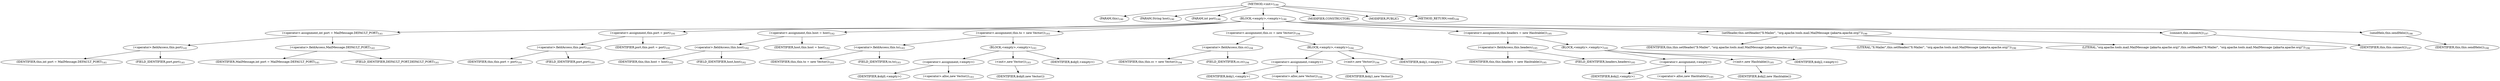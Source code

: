digraph "&lt;init&gt;" {  
"200" [label = <(METHOD,&lt;init&gt;)<SUB>190</SUB>> ]
"8" [label = <(PARAM,this)<SUB>190</SUB>> ]
"201" [label = <(PARAM,String host)<SUB>190</SUB>> ]
"202" [label = <(PARAM,int port)<SUB>190</SUB>> ]
"203" [label = <(BLOCK,&lt;empty&gt;,&lt;empty&gt;)<SUB>190</SUB>> ]
"204" [label = <(&lt;operator&gt;.assignment,int port = MailMessage.DEFAULT_PORT)<SUB>141</SUB>> ]
"205" [label = <(&lt;operator&gt;.fieldAccess,this.port)<SUB>141</SUB>> ]
"206" [label = <(IDENTIFIER,this,int port = MailMessage.DEFAULT_PORT)<SUB>141</SUB>> ]
"207" [label = <(FIELD_IDENTIFIER,port,port)<SUB>141</SUB>> ]
"208" [label = <(&lt;operator&gt;.fieldAccess,MailMessage.DEFAULT_PORT)<SUB>141</SUB>> ]
"209" [label = <(IDENTIFIER,MailMessage,int port = MailMessage.DEFAULT_PORT)<SUB>141</SUB>> ]
"210" [label = <(FIELD_IDENTIFIER,DEFAULT_PORT,DEFAULT_PORT)<SUB>141</SUB>> ]
"211" [label = <(&lt;operator&gt;.assignment,this.port = port)<SUB>191</SUB>> ]
"212" [label = <(&lt;operator&gt;.fieldAccess,this.port)<SUB>191</SUB>> ]
"7" [label = <(IDENTIFIER,this,this.port = port)<SUB>191</SUB>> ]
"213" [label = <(FIELD_IDENTIFIER,port,port)<SUB>191</SUB>> ]
"214" [label = <(IDENTIFIER,port,this.port = port)<SUB>191</SUB>> ]
"215" [label = <(&lt;operator&gt;.assignment,this.host = host)<SUB>192</SUB>> ]
"216" [label = <(&lt;operator&gt;.fieldAccess,this.host)<SUB>192</SUB>> ]
"9" [label = <(IDENTIFIER,this,this.host = host)<SUB>192</SUB>> ]
"217" [label = <(FIELD_IDENTIFIER,host,host)<SUB>192</SUB>> ]
"218" [label = <(IDENTIFIER,host,this.host = host)<SUB>192</SUB>> ]
"219" [label = <(&lt;operator&gt;.assignment,this.to = new Vector())<SUB>193</SUB>> ]
"220" [label = <(&lt;operator&gt;.fieldAccess,this.to)<SUB>193</SUB>> ]
"221" [label = <(IDENTIFIER,this,this.to = new Vector())<SUB>193</SUB>> ]
"222" [label = <(FIELD_IDENTIFIER,to,to)<SUB>193</SUB>> ]
"223" [label = <(BLOCK,&lt;empty&gt;,&lt;empty&gt;)<SUB>193</SUB>> ]
"224" [label = <(&lt;operator&gt;.assignment,&lt;empty&gt;)> ]
"225" [label = <(IDENTIFIER,$obj0,&lt;empty&gt;)> ]
"226" [label = <(&lt;operator&gt;.alloc,new Vector())<SUB>193</SUB>> ]
"227" [label = <(&lt;init&gt;,new Vector())<SUB>193</SUB>> ]
"228" [label = <(IDENTIFIER,$obj0,new Vector())> ]
"229" [label = <(IDENTIFIER,$obj0,&lt;empty&gt;)> ]
"230" [label = <(&lt;operator&gt;.assignment,this.cc = new Vector())<SUB>194</SUB>> ]
"231" [label = <(&lt;operator&gt;.fieldAccess,this.cc)<SUB>194</SUB>> ]
"232" [label = <(IDENTIFIER,this,this.cc = new Vector())<SUB>194</SUB>> ]
"233" [label = <(FIELD_IDENTIFIER,cc,cc)<SUB>194</SUB>> ]
"234" [label = <(BLOCK,&lt;empty&gt;,&lt;empty&gt;)<SUB>194</SUB>> ]
"235" [label = <(&lt;operator&gt;.assignment,&lt;empty&gt;)> ]
"236" [label = <(IDENTIFIER,$obj1,&lt;empty&gt;)> ]
"237" [label = <(&lt;operator&gt;.alloc,new Vector())<SUB>194</SUB>> ]
"238" [label = <(&lt;init&gt;,new Vector())<SUB>194</SUB>> ]
"239" [label = <(IDENTIFIER,$obj1,new Vector())> ]
"240" [label = <(IDENTIFIER,$obj1,&lt;empty&gt;)> ]
"241" [label = <(&lt;operator&gt;.assignment,this.headers = new Hashtable())<SUB>195</SUB>> ]
"242" [label = <(&lt;operator&gt;.fieldAccess,this.headers)<SUB>195</SUB>> ]
"243" [label = <(IDENTIFIER,this,this.headers = new Hashtable())<SUB>195</SUB>> ]
"244" [label = <(FIELD_IDENTIFIER,headers,headers)<SUB>195</SUB>> ]
"245" [label = <(BLOCK,&lt;empty&gt;,&lt;empty&gt;)<SUB>195</SUB>> ]
"246" [label = <(&lt;operator&gt;.assignment,&lt;empty&gt;)> ]
"247" [label = <(IDENTIFIER,$obj2,&lt;empty&gt;)> ]
"248" [label = <(&lt;operator&gt;.alloc,new Hashtable())<SUB>195</SUB>> ]
"249" [label = <(&lt;init&gt;,new Hashtable())<SUB>195</SUB>> ]
"250" [label = <(IDENTIFIER,$obj2,new Hashtable())> ]
"251" [label = <(IDENTIFIER,$obj2,&lt;empty&gt;)> ]
"252" [label = <(setHeader,this.setHeader(&quot;X-Mailer&quot;, &quot;org.apache.tools.mail.MailMessage (jakarta.apache.org)&quot;))<SUB>196</SUB>> ]
"10" [label = <(IDENTIFIER,this,this.setHeader(&quot;X-Mailer&quot;, &quot;org.apache.tools.mail.MailMessage (jakarta.apache.org)&quot;))<SUB>196</SUB>> ]
"253" [label = <(LITERAL,&quot;X-Mailer&quot;,this.setHeader(&quot;X-Mailer&quot;, &quot;org.apache.tools.mail.MailMessage (jakarta.apache.org)&quot;))<SUB>196</SUB>> ]
"254" [label = <(LITERAL,&quot;org.apache.tools.mail.MailMessage (jakarta.apache.org)&quot;,this.setHeader(&quot;X-Mailer&quot;, &quot;org.apache.tools.mail.MailMessage (jakarta.apache.org)&quot;))<SUB>196</SUB>> ]
"255" [label = <(connect,this.connect())<SUB>197</SUB>> ]
"11" [label = <(IDENTIFIER,this,this.connect())<SUB>197</SUB>> ]
"256" [label = <(sendHelo,this.sendHelo())<SUB>198</SUB>> ]
"12" [label = <(IDENTIFIER,this,this.sendHelo())<SUB>198</SUB>> ]
"257" [label = <(MODIFIER,CONSTRUCTOR)> ]
"258" [label = <(MODIFIER,PUBLIC)> ]
"259" [label = <(METHOD_RETURN,void)<SUB>199</SUB>> ]
  "200" -> "8" 
  "200" -> "201" 
  "200" -> "202" 
  "200" -> "203" 
  "200" -> "257" 
  "200" -> "258" 
  "200" -> "259" 
  "203" -> "204" 
  "203" -> "211" 
  "203" -> "215" 
  "203" -> "219" 
  "203" -> "230" 
  "203" -> "241" 
  "203" -> "252" 
  "203" -> "255" 
  "203" -> "256" 
  "204" -> "205" 
  "204" -> "208" 
  "205" -> "206" 
  "205" -> "207" 
  "208" -> "209" 
  "208" -> "210" 
  "211" -> "212" 
  "211" -> "214" 
  "212" -> "7" 
  "212" -> "213" 
  "215" -> "216" 
  "215" -> "218" 
  "216" -> "9" 
  "216" -> "217" 
  "219" -> "220" 
  "219" -> "223" 
  "220" -> "221" 
  "220" -> "222" 
  "223" -> "224" 
  "223" -> "227" 
  "223" -> "229" 
  "224" -> "225" 
  "224" -> "226" 
  "227" -> "228" 
  "230" -> "231" 
  "230" -> "234" 
  "231" -> "232" 
  "231" -> "233" 
  "234" -> "235" 
  "234" -> "238" 
  "234" -> "240" 
  "235" -> "236" 
  "235" -> "237" 
  "238" -> "239" 
  "241" -> "242" 
  "241" -> "245" 
  "242" -> "243" 
  "242" -> "244" 
  "245" -> "246" 
  "245" -> "249" 
  "245" -> "251" 
  "246" -> "247" 
  "246" -> "248" 
  "249" -> "250" 
  "252" -> "10" 
  "252" -> "253" 
  "252" -> "254" 
  "255" -> "11" 
  "256" -> "12" 
}

